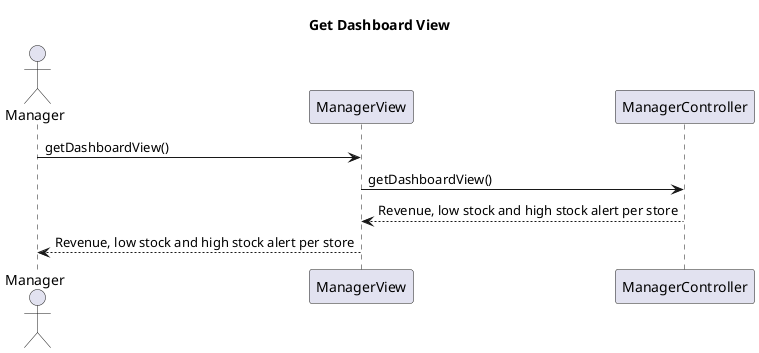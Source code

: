 @startuml get-dashboard-view
title Get Dashboard View
actor Manager

Manager -> ManagerView : getDashboardView()
ManagerView -> ManagerController : getDashboardView()
ManagerController --> ManagerView  : Revenue, low stock and high stock alert per store
ManagerView --> Manager : Revenue, low stock and high stock alert per store
@enduml